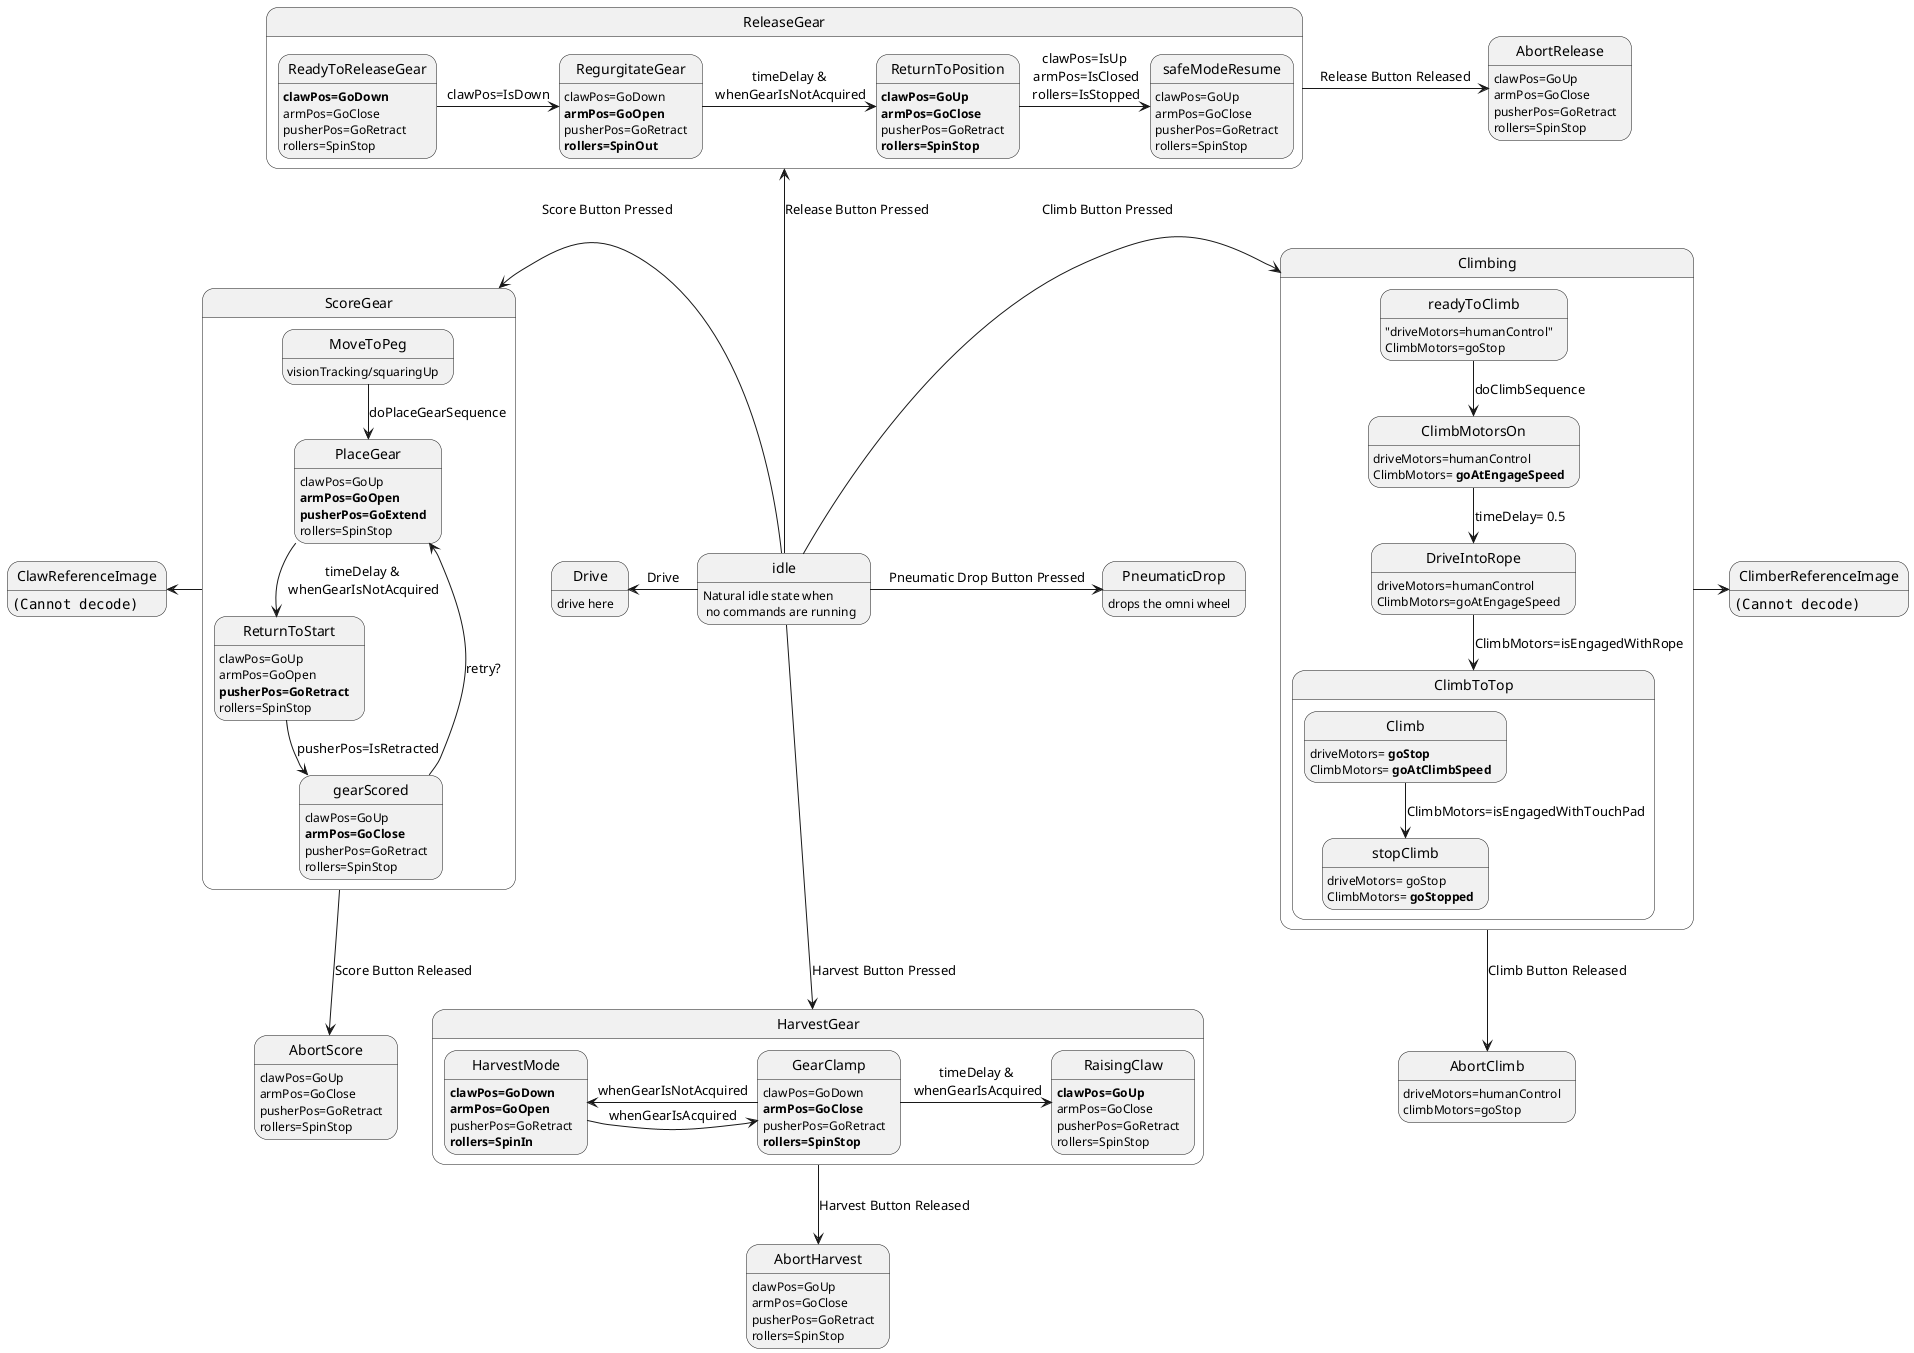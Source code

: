 @startuml

'''''states

idle: Natural idle state when\n no commands are running

ClawReferenceImage: <img:/Claw20170121_resized.JPG>
ClimberReferenceImage: <img:/Climber_resized.JPG>

	PneumaticDrop: drops the omni wheel 
	
	Drive: drive here

state Climbing {

	readyToClimb: "driveMotors=humanControl"
	readyToClimb: ClimbMotors=goStop

	ClimbMotorsOn: driveMotors=humanControl
	ClimbMotorsOn: ClimbMotors= <b>goAtEngageSpeed
 
	DriveIntoRope: driveMotors=humanControl
	DriveIntoRope: ClimbMotors=goAtEngageSpeed 

	state ClimbToTop {
	
		Climb: driveMotors= <b>goStop
		Climb: ClimbMotors= <b>goAtClimbSpeed
	
		stopClimb: driveMotors= goStop
		stopClimb: ClimbMotors= <b>goStopped
	
	}
}

	AbortClimb: driveMotors=humanControl
	AbortClimb: climbMotors=goStop

state HarvestGear {

	HarvestMode : <b>clawPos=GoDown
	HarvestMode : <b>armPos=GoOpen
	HarvestMode : pusherPos=GoRetract
	HarvestMode : <b>rollers=SpinIn
	
	GearClamp : clawPos=GoDown
	GearClamp : <b>armPos=GoClose
	GearClamp : pusherPos=GoRetract
	GearClamp : <b>rollers=SpinStop
	
	RaisingClaw : <b>clawPos=GoUp
	RaisingClaw : armPos=GoClose
	RaisingClaw : pusherPos=GoRetract
	RaisingClaw : rollers=SpinStop
	
}

	AbortHarvest: clawPos=GoUp
	AbortHarvest: armPos=GoClose
	AbortHarvest: pusherPos=GoRetract
	AbortHarvest: rollers=SpinStop

state ScoreGear {

	MoveToPeg : visionTracking/squaringUp
	
	PlaceGear : clawPos=GoUp
	PlaceGear : <b>armPos=GoOpen
	PlaceGear : <b>pusherPos=GoExtend
	PlaceGear : rollers=SpinStop
	
	ReturnToStart : clawPos=GoUp
	ReturnToStart : armPos=GoOpen
	ReturnToStart : <b>pusherPos=GoRetract
	ReturnToStart : rollers=SpinStop
	
	gearScored : clawPos=GoUp
	gearScored : <b>armPos=GoClose
	gearScored : pusherPos=GoRetract
	gearScored : rollers=SpinStop

}

	AbortScore: clawPos=GoUp
	AbortScore: armPos=GoClose
	AbortScore: pusherPos=GoRetract
	AbortScore: rollers=SpinStop

state ReleaseGear {

	ReadyToReleaseGear : <b>clawPos=GoDown
	ReadyToReleaseGear : armPos=GoClose
	ReadyToReleaseGear : pusherPos=GoRetract
	ReadyToReleaseGear : rollers=SpinStop

	RegurgitateGear : clawPos=GoDown
	RegurgitateGear : <b>armPos=GoOpen
	RegurgitateGear : pusherPos=GoRetract
	RegurgitateGear : <b>rollers=SpinOut
	
	ReturnToPosition : <b>clawPos=GoUp
	ReturnToPosition : <b>armPos=GoClose
	ReturnToPosition : pusherPos=GoRetract
	ReturnToPosition : <b>rollers=SpinStop

	safeModeResume : clawPos=GoUp
	safeModeResume : armPos=GoClose
	safeModeResume : pusherPos=GoRetract
	safeModeResume : rollers=SpinStop

}

	AbortRelease: clawPos=GoUp
	AbortRelease: armPos=GoClose
	AbortRelease: pusherPos=GoRetract
	AbortRelease: rollers=SpinStop

'''''transitions

idle -left-> ScoreGear: Score Button Pressed
idle -down-> HarvestGear: Harvest Button Pressed 
idle -up-> ReleaseGear: Release Button Pressed
idle -right-> Climbing: Climb Button Pressed
idle -right-> PneumaticDrop: Pneumatic Drop Button Pressed
idle -left-> Drive: Drive

HarvestGear -down-> AbortHarvest: Harvest Button Released

ReleaseGear -right-> AbortRelease: Release Button Released

Climbing -right-> ClimberReferenceImage
Climbing -down-> AbortClimb: Climb Button Released

ScoreGear -left-> ClawReferenceImage
ScoreGear -down-> AbortScore: Score Button Released

readyToClimb -down-> ClimbMotorsOn: doClimbSequence

ClimbMotorsOn -down-> DriveIntoRope: timeDelay= 0.5

DriveIntoRope -down-> ClimbToTop: ClimbMotors=isEngagedWithRope

Climb -down-> stopClimb: ClimbMotors=isEngagedWithTouchPad

HarvestMode -right-> GearClamp: whenGearIsAcquired

GearClamp -left-> HarvestMode: whenGearIsNotAcquired

GearClamp -right-> RaisingClaw: timeDelay &\n whenGearIsAcquired

MoveToPeg -down-> PlaceGear: doPlaceGearSequence

PlaceGear -down-> ReturnToStart: timeDelay &\n whenGearIsNotAcquired

ReturnToStart -down-> gearScored: pusherPos=IsRetracted

gearScored -down-> PlaceGear: retry?

ReadyToReleaseGear -right-> RegurgitateGear: clawPos=IsDown

RegurgitateGear -right-> ReturnToPosition: timeDelay &\n whenGearIsNotAcquired

ReturnToPosition -right-> safeModeResume: clawPos=IsUp\n armPos=IsClosed\n rollers=IsStopped

@enduml